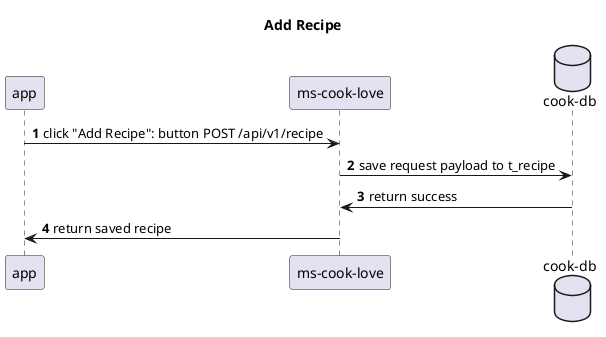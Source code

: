 @startuml
'https://plantuml.com/sequence-diagram

title Add Recipe
autonumber
participant app
participant "ms-cook-love" as mcl
database "cook-db" as db

app -> mcl: click "Add Recipe": button POST /api/v1/recipe
mcl -> db: save request payload to t_recipe
db -> mcl: return success
mcl -> app: return saved recipe

@enduml